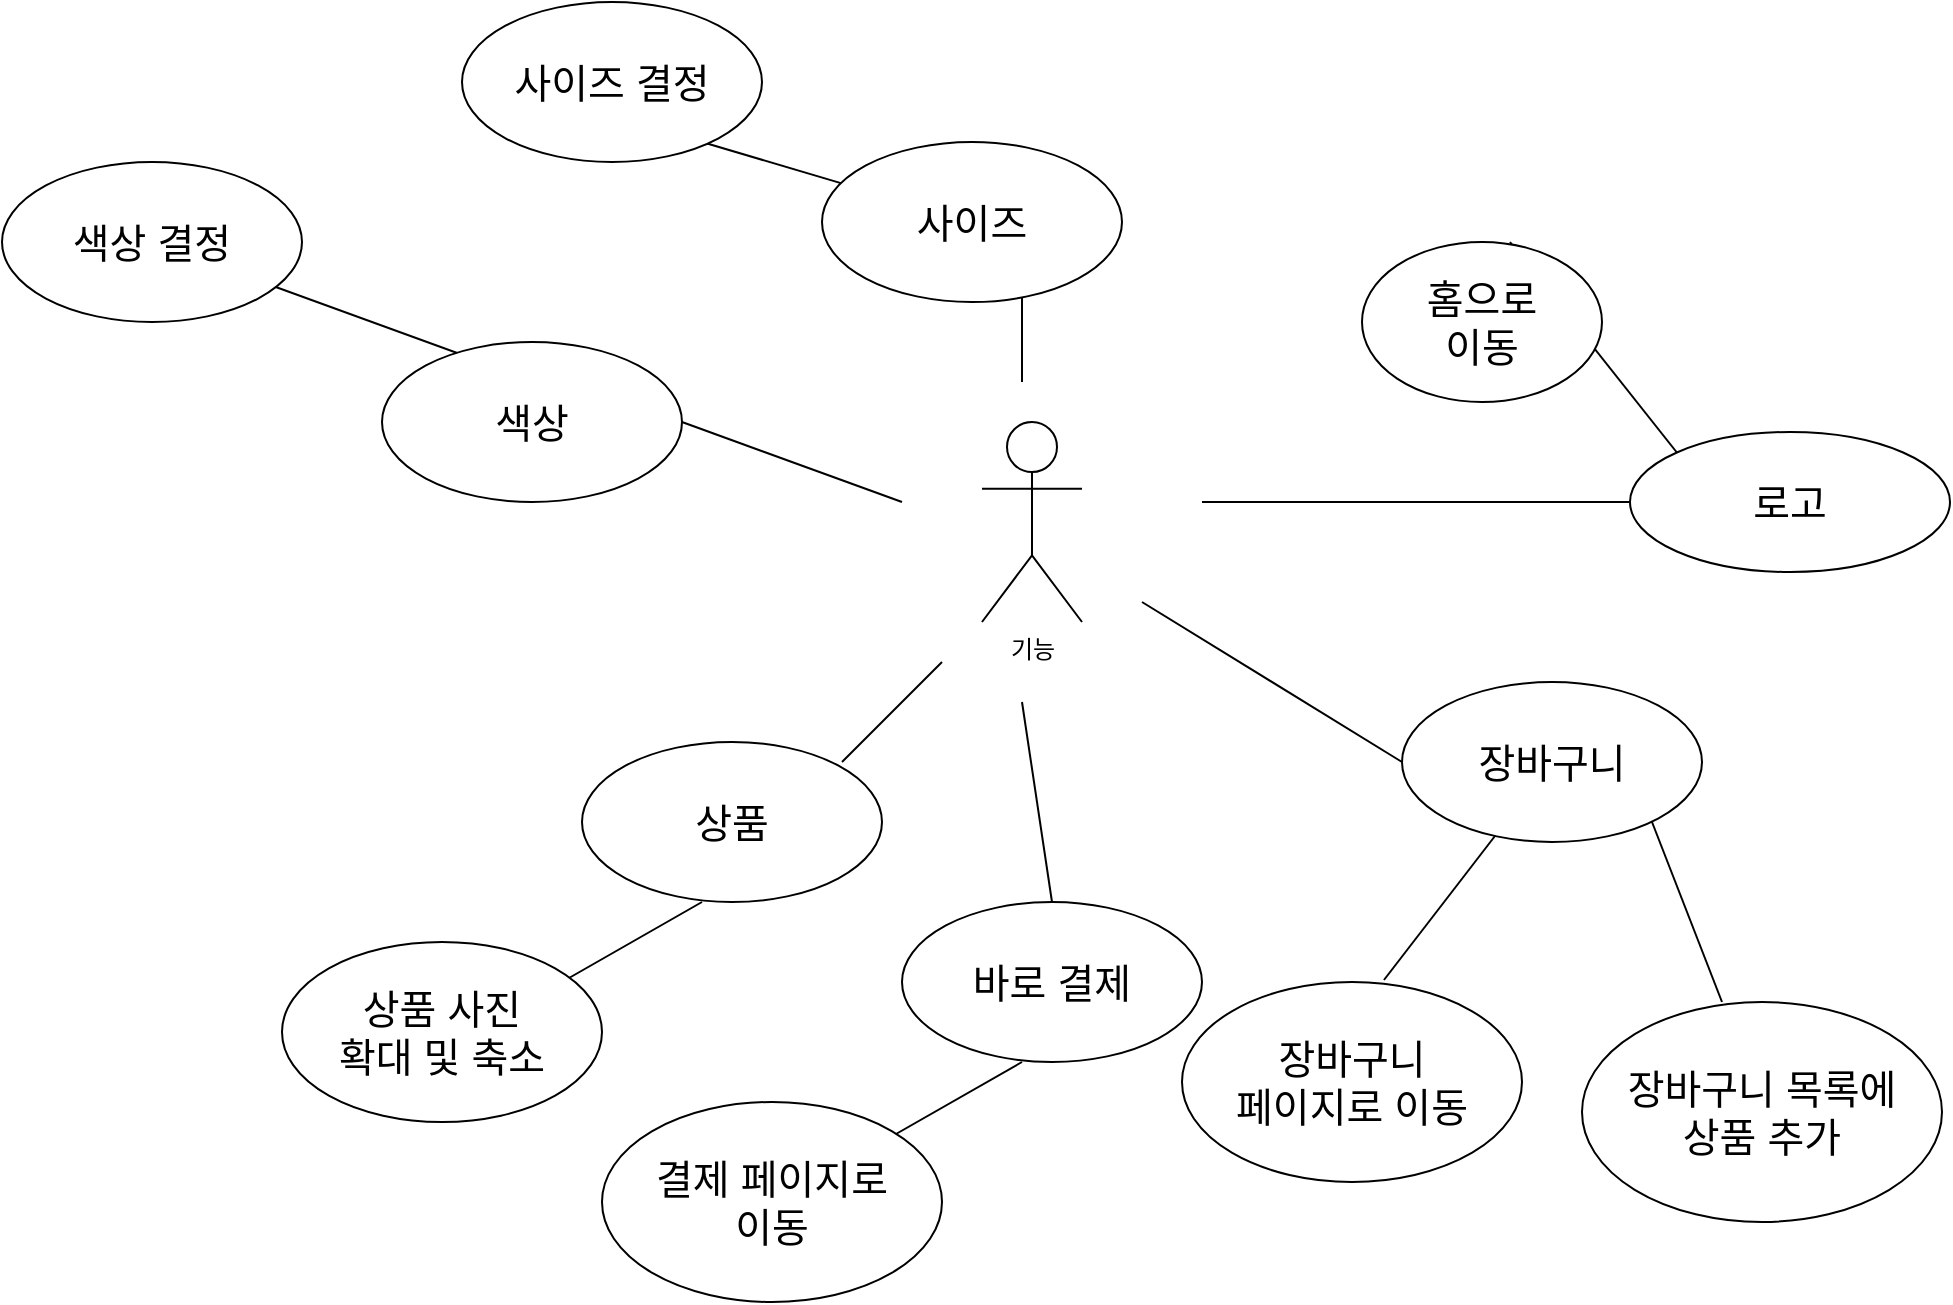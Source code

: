 <mxfile version="21.5.0" type="github">
  <diagram name="페이지-1" id="E2YYRMpUTHghYBo5WnP-">
    <mxGraphModel dx="2261" dy="756" grid="1" gridSize="10" guides="1" tooltips="1" connect="1" arrows="1" fold="1" page="1" pageScale="1" pageWidth="827" pageHeight="1169" math="0" shadow="0">
      <root>
        <mxCell id="0" />
        <mxCell id="1" parent="0" />
        <mxCell id="bMDlSvMrU2rHgZmUBW91-1" value="기능&lt;br&gt;" style="shape=umlActor;verticalLabelPosition=bottom;verticalAlign=top;html=1;outlineConnect=0;" parent="1" vertex="1">
          <mxGeometry x="-180" y="660" width="50" height="100" as="geometry" />
        </mxCell>
        <mxCell id="bMDlSvMrU2rHgZmUBW91-20" value="" style="endArrow=none;html=1;rounded=0;entryX=0;entryY=0.5;entryDx=0;entryDy=0;" parent="1" target="bMDlSvMrU2rHgZmUBW91-21" edge="1">
          <mxGeometry width="50" height="50" relative="1" as="geometry">
            <mxPoint x="-70" y="700" as="sourcePoint" />
            <mxPoint x="124" y="699.5" as="targetPoint" />
          </mxGeometry>
        </mxCell>
        <mxCell id="bMDlSvMrU2rHgZmUBW91-21" value="&lt;span style=&quot;font-size: 20px;&quot;&gt;로고&lt;/span&gt;" style="ellipse;whiteSpace=wrap;html=1;" parent="1" vertex="1">
          <mxGeometry x="144" y="665" width="160" height="70" as="geometry" />
        </mxCell>
        <mxCell id="bMDlSvMrU2rHgZmUBW91-31" value="&lt;font style=&quot;font-size: 20px;&quot;&gt;장바구니&lt;/font&gt;" style="ellipse;whiteSpace=wrap;html=1;" parent="1" vertex="1">
          <mxGeometry x="30" y="790" width="150" height="80" as="geometry" />
        </mxCell>
        <mxCell id="bMDlSvMrU2rHgZmUBW91-52" value="" style="endArrow=none;html=1;rounded=0;" parent="1" edge="1">
          <mxGeometry width="50" height="50" relative="1" as="geometry">
            <mxPoint x="-100" y="750" as="sourcePoint" />
            <mxPoint x="30" y="830" as="targetPoint" />
          </mxGeometry>
        </mxCell>
        <mxCell id="IzhtP2QwXp9NZNe5NAR0-5" value="" style="endArrow=none;html=1;rounded=0;entryX=0;entryY=0;entryDx=0;entryDy=0;" parent="1" target="bMDlSvMrU2rHgZmUBW91-21" edge="1">
          <mxGeometry width="50" height="50" relative="1" as="geometry">
            <mxPoint x="84" y="570" as="sourcePoint" />
            <mxPoint x="134" y="520" as="targetPoint" />
          </mxGeometry>
        </mxCell>
        <mxCell id="IzhtP2QwXp9NZNe5NAR0-6" value="&lt;span style=&quot;font-size: 20px;&quot;&gt;홈으로&lt;br&gt;이동&lt;/span&gt;" style="ellipse;whiteSpace=wrap;html=1;" parent="1" vertex="1">
          <mxGeometry x="10" y="570" width="120" height="80" as="geometry" />
        </mxCell>
        <mxCell id="6ZievwwRSs0cVxGAhHjW-1" value="&lt;span style=&quot;font-size: 20px;&quot;&gt;장바구니&lt;br&gt;페이지로 이동&lt;br&gt;&lt;/span&gt;" style="ellipse;whiteSpace=wrap;html=1;" vertex="1" parent="1">
          <mxGeometry x="-80" y="940" width="170" height="100" as="geometry" />
        </mxCell>
        <mxCell id="6ZievwwRSs0cVxGAhHjW-2" value="" style="endArrow=none;html=1;rounded=0;entryX=0.594;entryY=-0.01;entryDx=0;entryDy=0;entryPerimeter=0;" edge="1" parent="1" source="bMDlSvMrU2rHgZmUBW91-31" target="6ZievwwRSs0cVxGAhHjW-1">
          <mxGeometry width="50" height="50" relative="1" as="geometry">
            <mxPoint x="-73" y="840" as="sourcePoint" />
            <mxPoint x="10" y="945" as="targetPoint" />
          </mxGeometry>
        </mxCell>
        <mxCell id="6ZievwwRSs0cVxGAhHjW-3" value="" style="endArrow=none;html=1;rounded=0;" edge="1" parent="1">
          <mxGeometry width="50" height="50" relative="1" as="geometry">
            <mxPoint x="-250" y="830" as="sourcePoint" />
            <mxPoint x="-200" y="780" as="targetPoint" />
          </mxGeometry>
        </mxCell>
        <mxCell id="6ZievwwRSs0cVxGAhHjW-5" value="&lt;span style=&quot;font-size: 20px;&quot;&gt;상품&lt;/span&gt;" style="ellipse;whiteSpace=wrap;html=1;" vertex="1" parent="1">
          <mxGeometry x="-380" y="820" width="150" height="80" as="geometry" />
        </mxCell>
        <mxCell id="6ZievwwRSs0cVxGAhHjW-6" value="" style="endArrow=none;html=1;rounded=0;" edge="1" parent="1">
          <mxGeometry width="50" height="50" relative="1" as="geometry">
            <mxPoint x="-320" y="900" as="sourcePoint" />
            <mxPoint x="-390" y="940" as="targetPoint" />
          </mxGeometry>
        </mxCell>
        <mxCell id="6ZievwwRSs0cVxGAhHjW-8" value="&lt;span style=&quot;font-size: 20px;&quot;&gt;상품 사진&lt;br&gt;확대 및 축소&lt;br&gt;&lt;/span&gt;" style="ellipse;whiteSpace=wrap;html=1;" vertex="1" parent="1">
          <mxGeometry x="-530" y="920" width="160" height="90" as="geometry" />
        </mxCell>
        <mxCell id="6ZievwwRSs0cVxGAhHjW-9" value="" style="endArrow=none;html=1;rounded=0;" edge="1" parent="1">
          <mxGeometry width="50" height="50" relative="1" as="geometry">
            <mxPoint x="155" y="860" as="sourcePoint" />
            <mxPoint x="190" y="950" as="targetPoint" />
          </mxGeometry>
        </mxCell>
        <mxCell id="6ZievwwRSs0cVxGAhHjW-10" value="&lt;span style=&quot;font-size: 20px;&quot;&gt;장바구니 목록에&lt;br&gt;상품 추가&lt;br&gt;&lt;/span&gt;" style="ellipse;whiteSpace=wrap;html=1;" vertex="1" parent="1">
          <mxGeometry x="120" y="950" width="180" height="110" as="geometry" />
        </mxCell>
        <mxCell id="6ZievwwRSs0cVxGAhHjW-14" value="" style="endArrow=none;html=1;rounded=0;" edge="1" parent="1">
          <mxGeometry width="50" height="50" relative="1" as="geometry">
            <mxPoint x="-540" y="590" as="sourcePoint" />
            <mxPoint x="-430" y="630" as="targetPoint" />
          </mxGeometry>
        </mxCell>
        <mxCell id="6ZievwwRSs0cVxGAhHjW-15" value="&lt;span style=&quot;font-size: 20px;&quot;&gt;색상&lt;/span&gt;" style="ellipse;whiteSpace=wrap;html=1;" vertex="1" parent="1">
          <mxGeometry x="-480" y="620" width="150" height="80" as="geometry" />
        </mxCell>
        <mxCell id="6ZievwwRSs0cVxGAhHjW-16" value="" style="endArrow=none;html=1;rounded=0;" edge="1" parent="1">
          <mxGeometry width="50" height="50" relative="1" as="geometry">
            <mxPoint x="-160" y="640" as="sourcePoint" />
            <mxPoint x="-160" y="560" as="targetPoint" />
          </mxGeometry>
        </mxCell>
        <mxCell id="6ZievwwRSs0cVxGAhHjW-18" value="&lt;span style=&quot;font-size: 20px;&quot;&gt;색상 결정&lt;/span&gt;" style="ellipse;whiteSpace=wrap;html=1;" vertex="1" parent="1">
          <mxGeometry x="-670" y="530" width="150" height="80" as="geometry" />
        </mxCell>
        <mxCell id="6ZievwwRSs0cVxGAhHjW-19" value="" style="endArrow=none;html=1;rounded=0;" edge="1" parent="1">
          <mxGeometry width="50" height="50" relative="1" as="geometry">
            <mxPoint x="-330" y="660" as="sourcePoint" />
            <mxPoint x="-220" y="700" as="targetPoint" />
          </mxGeometry>
        </mxCell>
        <mxCell id="6ZievwwRSs0cVxGAhHjW-20" value="" style="endArrow=none;html=1;rounded=0;" edge="1" parent="1" source="6ZievwwRSs0cVxGAhHjW-17">
          <mxGeometry width="50" height="50" relative="1" as="geometry">
            <mxPoint x="-350" y="500" as="sourcePoint" />
            <mxPoint x="-240" y="540" as="targetPoint" />
          </mxGeometry>
        </mxCell>
        <mxCell id="6ZievwwRSs0cVxGAhHjW-21" value="" style="endArrow=none;html=1;rounded=0;" edge="1" parent="1" target="6ZievwwRSs0cVxGAhHjW-17">
          <mxGeometry width="50" height="50" relative="1" as="geometry">
            <mxPoint x="-320" y="520" as="sourcePoint" />
            <mxPoint x="-240" y="540" as="targetPoint" />
          </mxGeometry>
        </mxCell>
        <mxCell id="6ZievwwRSs0cVxGAhHjW-17" value="&lt;span style=&quot;font-size: 20px;&quot;&gt;사이즈&lt;/span&gt;" style="ellipse;whiteSpace=wrap;html=1;" vertex="1" parent="1">
          <mxGeometry x="-260" y="520" width="150" height="80" as="geometry" />
        </mxCell>
        <mxCell id="6ZievwwRSs0cVxGAhHjW-22" value="&lt;span style=&quot;font-size: 20px;&quot;&gt;사이즈 결정&lt;/span&gt;" style="ellipse;whiteSpace=wrap;html=1;" vertex="1" parent="1">
          <mxGeometry x="-440" y="450" width="150" height="80" as="geometry" />
        </mxCell>
        <mxCell id="6ZievwwRSs0cVxGAhHjW-23" value="" style="endArrow=none;html=1;rounded=0;exitX=0.5;exitY=0;exitDx=0;exitDy=0;" edge="1" parent="1" source="6ZievwwRSs0cVxGAhHjW-24">
          <mxGeometry width="50" height="50" relative="1" as="geometry">
            <mxPoint x="-90" y="910" as="sourcePoint" />
            <mxPoint x="-160" y="800" as="targetPoint" />
          </mxGeometry>
        </mxCell>
        <mxCell id="6ZievwwRSs0cVxGAhHjW-24" value="&lt;span style=&quot;font-size: 20px;&quot;&gt;바로 결제&lt;/span&gt;" style="ellipse;whiteSpace=wrap;html=1;" vertex="1" parent="1">
          <mxGeometry x="-220" y="900" width="150" height="80" as="geometry" />
        </mxCell>
        <mxCell id="6ZievwwRSs0cVxGAhHjW-25" value="" style="endArrow=none;html=1;rounded=0;" edge="1" parent="1">
          <mxGeometry width="50" height="50" relative="1" as="geometry">
            <mxPoint x="-160" y="980" as="sourcePoint" />
            <mxPoint x="-230" y="1020" as="targetPoint" />
          </mxGeometry>
        </mxCell>
        <mxCell id="6ZievwwRSs0cVxGAhHjW-26" value="&lt;span style=&quot;font-size: 20px;&quot;&gt;결제 페이지로&lt;br&gt;이동&lt;br&gt;&lt;/span&gt;" style="ellipse;whiteSpace=wrap;html=1;" vertex="1" parent="1">
          <mxGeometry x="-370" y="1000" width="170" height="100" as="geometry" />
        </mxCell>
      </root>
    </mxGraphModel>
  </diagram>
</mxfile>
